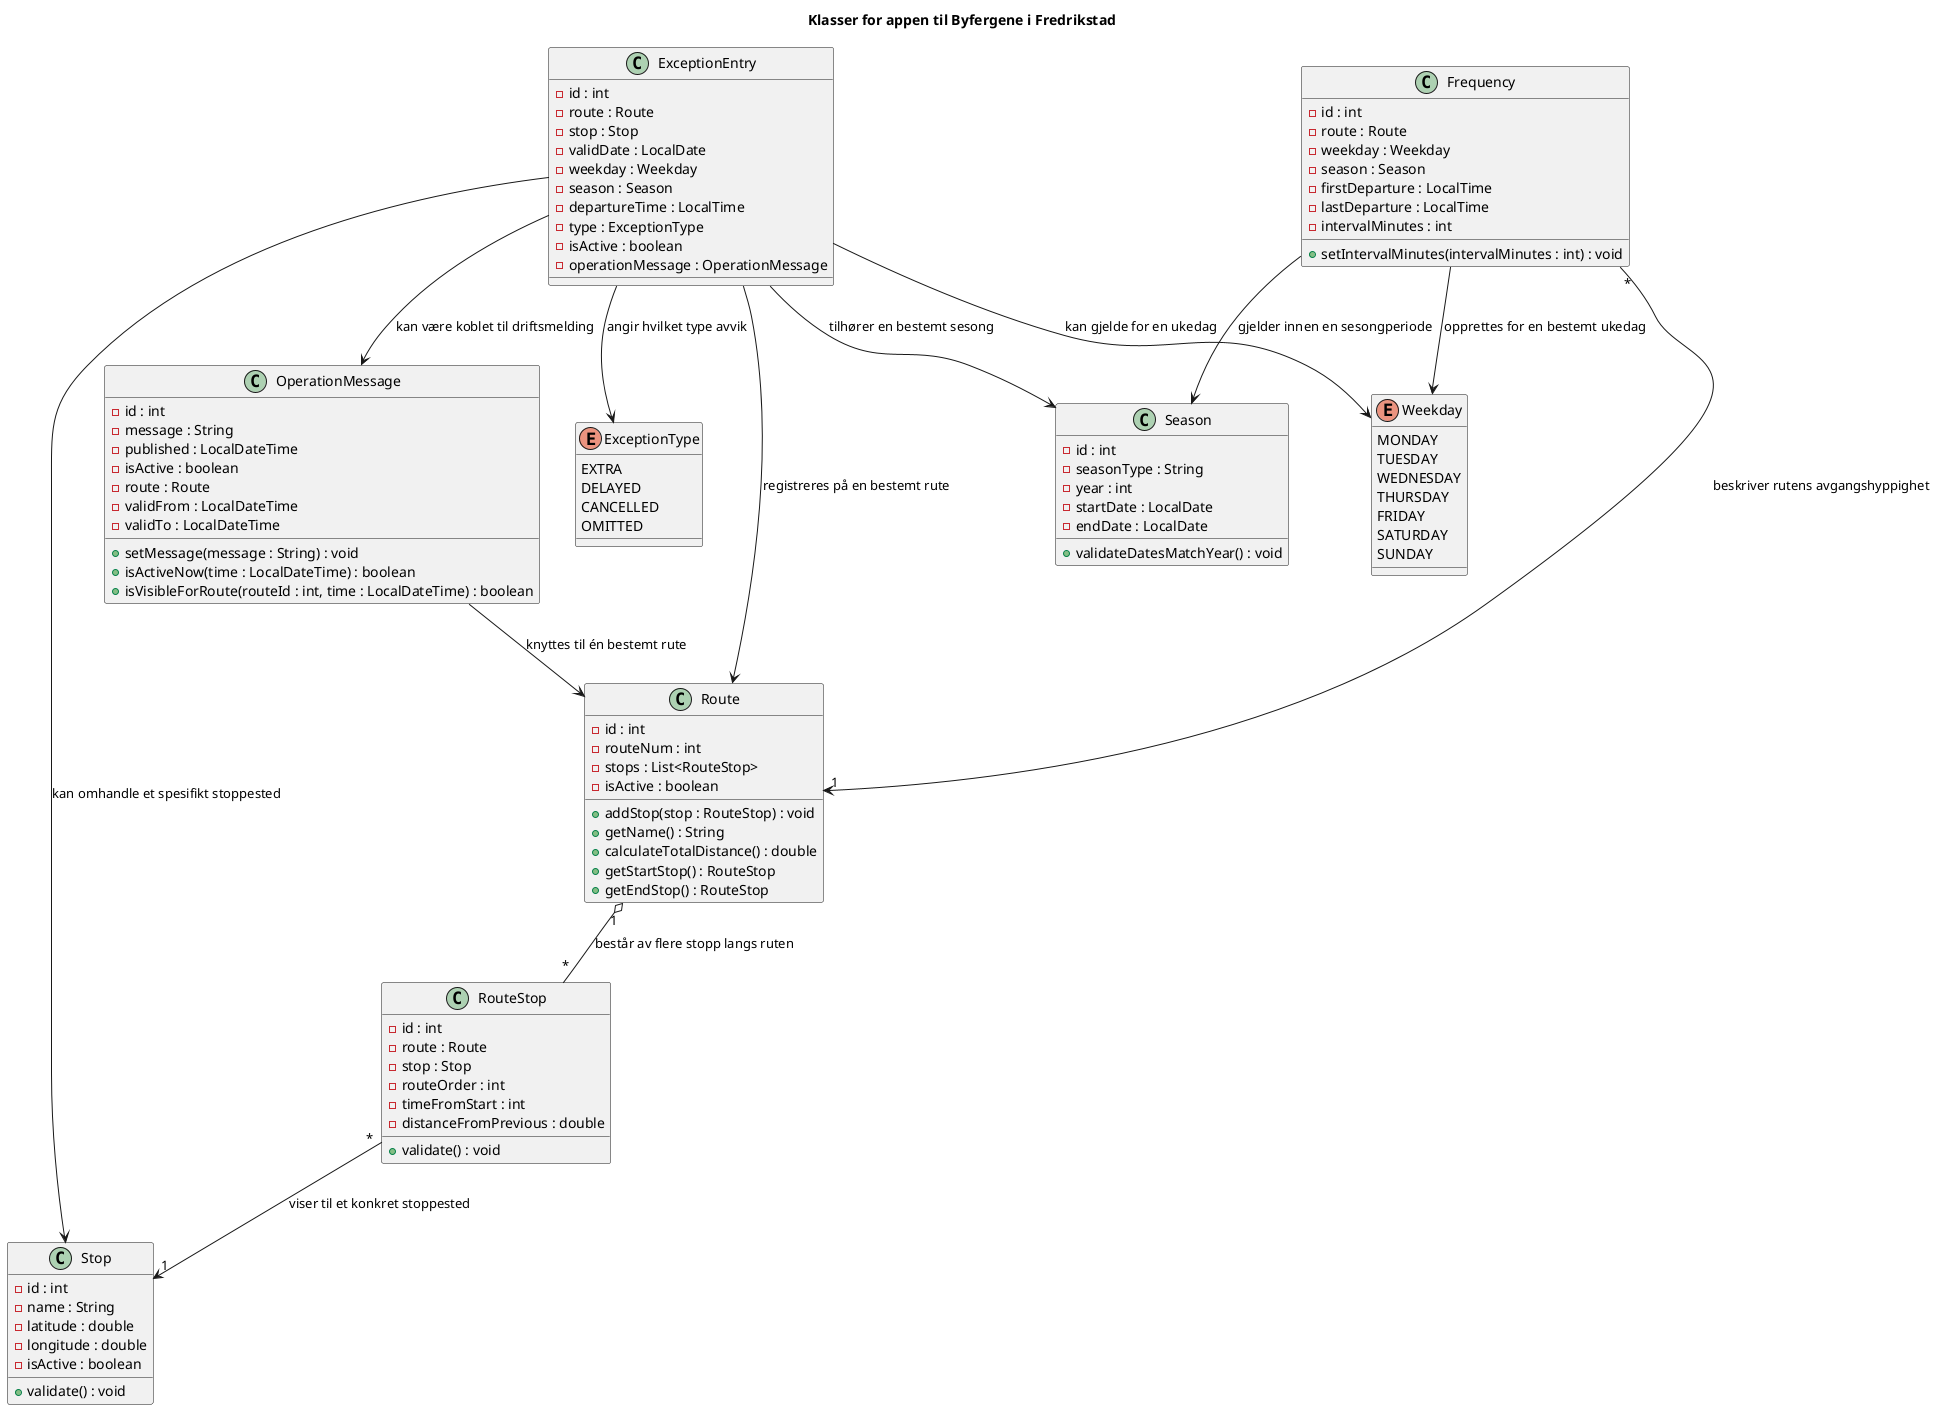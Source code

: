 @startuml
title Klasser for appen til Byfergene i Fredrikstad

' ========= Route =========
class Route {
  - id : int
  - routeNum : int
  - stops : List<RouteStop>
  - isActive : boolean

  + addStop(stop : RouteStop) : void
  + getName() : String
  + calculateTotalDistance() : double
  + getStartStop() : RouteStop
  + getEndStop() : RouteStop
}

' ========= RouteStop =========
class RouteStop {
  - id : int
  - route : Route
  - stop : Stop
  - routeOrder : int
  - timeFromStart : int
  - distanceFromPrevious : double

  + validate() : void
}

' ========= Stop =========
class Stop {
  - id : int
  - name : String
  - latitude : double
  - longitude : double
  - isActive : boolean

  + validate() : void
}

' ========= OperationMessage =========
class OperationMessage {
  - id : int
  - message : String
  - published : LocalDateTime
  - isActive : boolean
  - route : Route
  - validFrom : LocalDateTime
  - validTo : LocalDateTime

  + setMessage(message : String) : void
  + isActiveNow(time : LocalDateTime) : boolean
  + isVisibleForRoute(routeId : int, time : LocalDateTime) : boolean
}

' ========= ExceptionEntry =========
class ExceptionEntry {
  - id : int
  - route : Route
  - stop : Stop
  - validDate : LocalDate
  - weekday : Weekday
  - season : Season
  - departureTime : LocalTime
  - type : ExceptionType
  - isActive : boolean
  - operationMessage : OperationMessage
}

' ========= Frequency =========
class Frequency {
  - id : int
  - route : Route
  - weekday : Weekday
  - season : Season
  - firstDeparture : LocalTime
  - lastDeparture : LocalTime
  - intervalMinutes : int

  + setIntervalMinutes(intervalMinutes : int) : void
}

' ========= Season =========
class Season {
  - id : int
  - seasonType : String
  - year : int
  - startDate : LocalDate
  - endDate : LocalDate

  + validateDatesMatchYear() : void
}

' ========= Enums =========
enum Weekday {
  MONDAY
  TUESDAY
  WEDNESDAY
  THURSDAY
  FRIDAY
  SATURDAY
  SUNDAY
}

enum ExceptionType {
  EXTRA
  DELAYED
  CANCELLED
  OMITTED
}

' ========= Relasjoner (mer naturlige beskrivelser) =========
Route "1" o-- "*" RouteStop : består av flere stopp langs ruten
RouteStop "*" --> "1" Stop : viser til et konkret stoppested

OperationMessage --> Route : knyttes til én bestemt rute

Frequency "*" --> "1" Route : beskriver rutens avgangshyppighet
Frequency --> Weekday : opprettes for en bestemt ukedag
Frequency --> Season : gjelder innen en sesongperiode

ExceptionEntry --> Route : registreres på en bestemt rute
ExceptionEntry --> Stop : kan omhandle et spesifikt stoppested
ExceptionEntry --> Weekday : kan gjelde for en ukedag
ExceptionEntry --> Season : tilhører en bestemt sesong
ExceptionEntry --> ExceptionType : angir hvilket type avvik
ExceptionEntry --> OperationMessage : kan være koblet til driftsmelding

@enduml